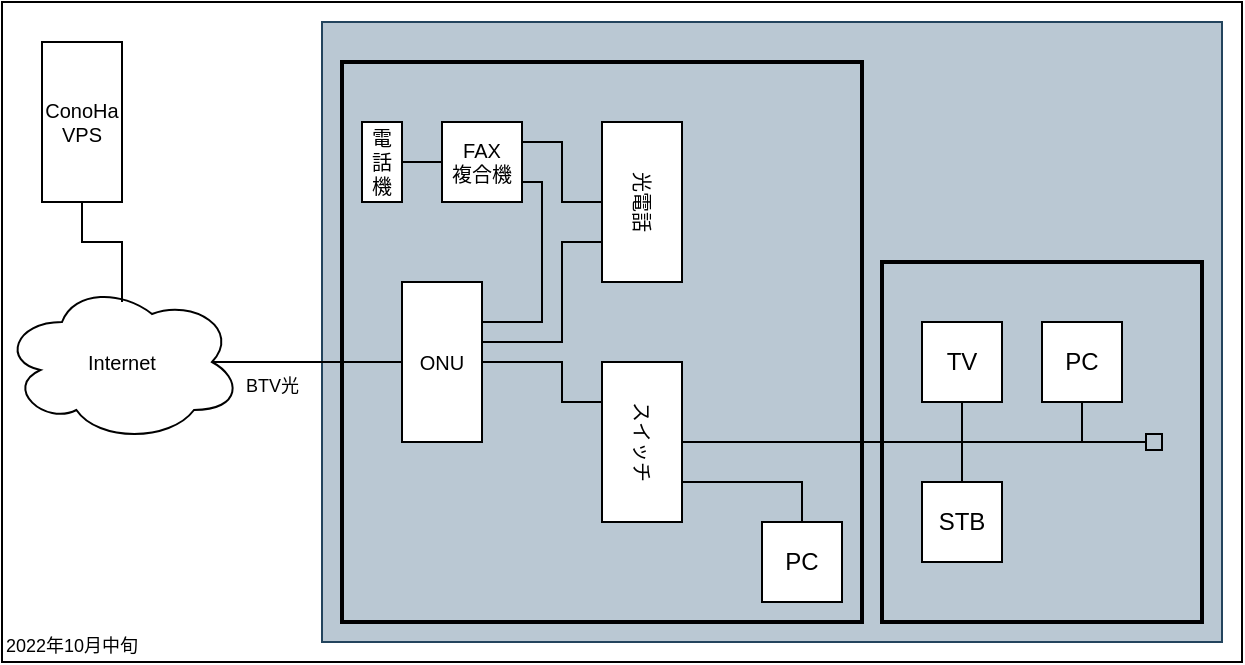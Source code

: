 <mxfile version="23.1.5" type="device">
  <diagram name="ページ1" id="YuJUD3v-lC4tBk_issCE">
    <mxGraphModel dx="757" dy="566" grid="1" gridSize="10" guides="1" tooltips="1" connect="1" arrows="1" fold="1" page="1" pageScale="1" pageWidth="827" pageHeight="1169" math="0" shadow="0">
      <root>
        <mxCell id="0" />
        <mxCell id="1" parent="0" />
        <mxCell id="edahv0hC9N-l4Pk8auLt-33" value="" style="rounded=0;whiteSpace=wrap;html=1;fillColor=none;" vertex="1" parent="1">
          <mxGeometry x="20" y="100" width="620" height="330" as="geometry" />
        </mxCell>
        <mxCell id="edahv0hC9N-l4Pk8auLt-30" value="" style="rounded=0;whiteSpace=wrap;html=1;fillColor=#bac8d3;strokeColor=#23445d;" vertex="1" parent="1">
          <mxGeometry x="180" y="110" width="450" height="310" as="geometry" />
        </mxCell>
        <mxCell id="edahv0hC9N-l4Pk8auLt-2" value="" style="ellipse;shape=cloud;whiteSpace=wrap;html=1;" vertex="1" parent="1">
          <mxGeometry x="20" y="240" width="120" height="80" as="geometry" />
        </mxCell>
        <mxCell id="edahv0hC9N-l4Pk8auLt-13" style="edgeStyle=orthogonalEdgeStyle;rounded=0;orthogonalLoop=1;jettySize=auto;html=1;entryX=1;entryY=0.75;entryDx=0;entryDy=0;endArrow=none;endFill=0;curved=0;" edge="1" parent="1" source="edahv0hC9N-l4Pk8auLt-3" target="edahv0hC9N-l4Pk8auLt-11">
          <mxGeometry relative="1" as="geometry">
            <Array as="points">
              <mxPoint x="290" y="260" />
              <mxPoint x="290" y="190" />
            </Array>
          </mxGeometry>
        </mxCell>
        <mxCell id="edahv0hC9N-l4Pk8auLt-3" value="ONU" style="rounded=0;whiteSpace=wrap;html=1;fontSize=10;" vertex="1" parent="1">
          <mxGeometry x="220" y="240" width="40" height="80" as="geometry" />
        </mxCell>
        <mxCell id="edahv0hC9N-l4Pk8auLt-4" style="edgeStyle=orthogonalEdgeStyle;rounded=0;orthogonalLoop=1;jettySize=auto;html=1;entryX=0.875;entryY=0.5;entryDx=0;entryDy=0;entryPerimeter=0;endArrow=none;endFill=0;" edge="1" parent="1" source="edahv0hC9N-l4Pk8auLt-3" target="edahv0hC9N-l4Pk8auLt-2">
          <mxGeometry relative="1" as="geometry" />
        </mxCell>
        <mxCell id="edahv0hC9N-l4Pk8auLt-6" style="edgeStyle=orthogonalEdgeStyle;rounded=0;orthogonalLoop=1;jettySize=auto;html=1;endArrow=none;endFill=0;curved=0;strokeColor=default;" edge="1" parent="1" source="edahv0hC9N-l4Pk8auLt-5">
          <mxGeometry relative="1" as="geometry">
            <mxPoint x="260" y="290" as="targetPoint" />
            <Array as="points">
              <mxPoint x="300" y="300" />
              <mxPoint x="300" y="280" />
              <mxPoint x="260" y="280" />
            </Array>
          </mxGeometry>
        </mxCell>
        <mxCell id="edahv0hC9N-l4Pk8auLt-20" style="edgeStyle=orthogonalEdgeStyle;rounded=0;orthogonalLoop=1;jettySize=auto;html=1;entryX=0.5;entryY=0;entryDx=0;entryDy=0;endArrow=none;endFill=0;" edge="1" parent="1" source="edahv0hC9N-l4Pk8auLt-5" target="edahv0hC9N-l4Pk8auLt-18">
          <mxGeometry relative="1" as="geometry">
            <Array as="points">
              <mxPoint x="420" y="340" />
            </Array>
          </mxGeometry>
        </mxCell>
        <mxCell id="edahv0hC9N-l4Pk8auLt-21" style="edgeStyle=orthogonalEdgeStyle;rounded=0;orthogonalLoop=1;jettySize=auto;html=1;endArrow=box;endFill=0;" edge="1" parent="1" source="edahv0hC9N-l4Pk8auLt-5">
          <mxGeometry relative="1" as="geometry">
            <mxPoint x="600" y="320" as="targetPoint" />
          </mxGeometry>
        </mxCell>
        <mxCell id="edahv0hC9N-l4Pk8auLt-5" value="" style="rounded=0;whiteSpace=wrap;html=1;horizontal=0;" vertex="1" parent="1">
          <mxGeometry x="320" y="280" width="40" height="80" as="geometry" />
        </mxCell>
        <mxCell id="edahv0hC9N-l4Pk8auLt-8" style="edgeStyle=orthogonalEdgeStyle;rounded=0;orthogonalLoop=1;jettySize=auto;html=1;endArrow=none;endFill=0;curved=0;" edge="1" parent="1" source="edahv0hC9N-l4Pk8auLt-7">
          <mxGeometry relative="1" as="geometry">
            <mxPoint x="260" y="270" as="targetPoint" />
            <Array as="points">
              <mxPoint x="300" y="220" />
              <mxPoint x="300" y="270" />
              <mxPoint x="260" y="270" />
            </Array>
          </mxGeometry>
        </mxCell>
        <mxCell id="edahv0hC9N-l4Pk8auLt-12" style="edgeStyle=orthogonalEdgeStyle;rounded=0;orthogonalLoop=1;jettySize=auto;html=1;entryX=1;entryY=0.5;entryDx=0;entryDy=0;endArrow=none;endFill=0;" edge="1" parent="1" source="edahv0hC9N-l4Pk8auLt-7" target="edahv0hC9N-l4Pk8auLt-11">
          <mxGeometry relative="1" as="geometry">
            <Array as="points">
              <mxPoint x="300" y="200" />
              <mxPoint x="300" y="170" />
              <mxPoint x="280" y="170" />
            </Array>
          </mxGeometry>
        </mxCell>
        <mxCell id="edahv0hC9N-l4Pk8auLt-7" value="" style="rounded=0;whiteSpace=wrap;html=1;horizontal=0;labelPosition=center;verticalLabelPosition=middle;align=center;verticalAlign=middle;direction=west;flipH=0;flipV=1;" vertex="1" parent="1">
          <mxGeometry x="320" y="160" width="40" height="80" as="geometry" />
        </mxCell>
        <mxCell id="edahv0hC9N-l4Pk8auLt-9" value="光電話" style="text;html=1;align=center;verticalAlign=middle;whiteSpace=wrap;rounded=0;horizontal=1;rotation=90;spacingLeft=0;direction=east;flipH=1;flipV=1;fontSize=10;" vertex="1" parent="1">
          <mxGeometry x="310" y="185" width="60" height="30" as="geometry" />
        </mxCell>
        <mxCell id="edahv0hC9N-l4Pk8auLt-10" value="スイッチ" style="text;html=1;align=center;verticalAlign=middle;whiteSpace=wrap;rounded=0;horizontal=1;rotation=90;spacingLeft=0;direction=east;flipH=1;flipV=1;fontSize=10;" vertex="1" parent="1">
          <mxGeometry x="310" y="305" width="60" height="30" as="geometry" />
        </mxCell>
        <mxCell id="edahv0hC9N-l4Pk8auLt-15" style="edgeStyle=orthogonalEdgeStyle;rounded=0;orthogonalLoop=1;jettySize=auto;html=1;exitX=0;exitY=0.5;exitDx=0;exitDy=0;entryX=1;entryY=0.5;entryDx=0;entryDy=0;endArrow=none;endFill=0;" edge="1" parent="1" source="edahv0hC9N-l4Pk8auLt-11" target="edahv0hC9N-l4Pk8auLt-14">
          <mxGeometry relative="1" as="geometry" />
        </mxCell>
        <mxCell id="edahv0hC9N-l4Pk8auLt-11" value="FAX&lt;br style=&quot;font-size: 10px;&quot;&gt;複合機" style="rounded=0;whiteSpace=wrap;html=1;fontSize=10;" vertex="1" parent="1">
          <mxGeometry x="240" y="160" width="40" height="40" as="geometry" />
        </mxCell>
        <mxCell id="edahv0hC9N-l4Pk8auLt-14" value="電話機" style="rounded=0;whiteSpace=wrap;html=1;fontSize=10;" vertex="1" parent="1">
          <mxGeometry x="200" y="160" width="20" height="40" as="geometry" />
        </mxCell>
        <mxCell id="edahv0hC9N-l4Pk8auLt-16" value="Internet" style="text;html=1;align=center;verticalAlign=middle;whiteSpace=wrap;rounded=0;fontSize=10;" vertex="1" parent="1">
          <mxGeometry x="50" y="265" width="60" height="30" as="geometry" />
        </mxCell>
        <mxCell id="edahv0hC9N-l4Pk8auLt-17" value="BTV光" style="text;html=1;align=left;verticalAlign=top;whiteSpace=wrap;rounded=0;fontSize=9;" vertex="1" parent="1">
          <mxGeometry x="140" y="280" width="40" height="20" as="geometry" />
        </mxCell>
        <mxCell id="edahv0hC9N-l4Pk8auLt-18" value="PC" style="rounded=0;whiteSpace=wrap;html=1;" vertex="1" parent="1">
          <mxGeometry x="400" y="360" width="40" height="40" as="geometry" />
        </mxCell>
        <mxCell id="edahv0hC9N-l4Pk8auLt-23" style="edgeStyle=orthogonalEdgeStyle;rounded=0;orthogonalLoop=1;jettySize=auto;html=1;endArrow=none;endFill=0;" edge="1" parent="1" source="edahv0hC9N-l4Pk8auLt-22">
          <mxGeometry relative="1" as="geometry">
            <mxPoint x="500" y="320.0" as="targetPoint" />
          </mxGeometry>
        </mxCell>
        <mxCell id="edahv0hC9N-l4Pk8auLt-22" value="TV" style="rounded=0;whiteSpace=wrap;html=1;" vertex="1" parent="1">
          <mxGeometry x="480" y="260" width="40" height="40" as="geometry" />
        </mxCell>
        <mxCell id="edahv0hC9N-l4Pk8auLt-25" style="edgeStyle=orthogonalEdgeStyle;rounded=0;orthogonalLoop=1;jettySize=auto;html=1;endArrow=none;endFill=0;" edge="1" parent="1" source="edahv0hC9N-l4Pk8auLt-24">
          <mxGeometry relative="1" as="geometry">
            <mxPoint x="500" y="320.0" as="targetPoint" />
          </mxGeometry>
        </mxCell>
        <mxCell id="edahv0hC9N-l4Pk8auLt-24" value="STB" style="rounded=0;whiteSpace=wrap;html=1;" vertex="1" parent="1">
          <mxGeometry x="480" y="340" width="40" height="40" as="geometry" />
        </mxCell>
        <mxCell id="edahv0hC9N-l4Pk8auLt-27" style="edgeStyle=orthogonalEdgeStyle;rounded=0;orthogonalLoop=1;jettySize=auto;html=1;endArrow=none;endFill=0;" edge="1" parent="1" source="edahv0hC9N-l4Pk8auLt-26">
          <mxGeometry relative="1" as="geometry">
            <mxPoint x="560" y="320.0" as="targetPoint" />
          </mxGeometry>
        </mxCell>
        <mxCell id="edahv0hC9N-l4Pk8auLt-26" value="PC" style="rounded=0;whiteSpace=wrap;html=1;" vertex="1" parent="1">
          <mxGeometry x="540" y="260" width="40" height="40" as="geometry" />
        </mxCell>
        <mxCell id="edahv0hC9N-l4Pk8auLt-28" value="" style="rounded=0;whiteSpace=wrap;html=1;fillColor=none;strokeWidth=2;" vertex="1" parent="1">
          <mxGeometry x="460" y="230" width="160" height="180" as="geometry" />
        </mxCell>
        <mxCell id="edahv0hC9N-l4Pk8auLt-29" value="" style="rounded=0;whiteSpace=wrap;html=1;fillColor=none;strokeWidth=2;perimeterSpacing=0;" vertex="1" parent="1">
          <mxGeometry x="190" y="130" width="260" height="280" as="geometry" />
        </mxCell>
        <mxCell id="edahv0hC9N-l4Pk8auLt-31" value="ConoHa&lt;br style=&quot;font-size: 10px;&quot;&gt;VPS" style="rounded=0;whiteSpace=wrap;html=1;fontSize=10;" vertex="1" parent="1">
          <mxGeometry x="40" y="120" width="40" height="80" as="geometry" />
        </mxCell>
        <mxCell id="edahv0hC9N-l4Pk8auLt-32" style="edgeStyle=orthogonalEdgeStyle;rounded=0;orthogonalLoop=1;jettySize=auto;html=1;entryX=0.5;entryY=0.125;entryDx=0;entryDy=0;entryPerimeter=0;endArrow=none;endFill=0;" edge="1" parent="1" source="edahv0hC9N-l4Pk8auLt-31" target="edahv0hC9N-l4Pk8auLt-2">
          <mxGeometry relative="1" as="geometry" />
        </mxCell>
        <mxCell id="edahv0hC9N-l4Pk8auLt-35" value="2022年10月中旬" style="text;html=1;align=left;verticalAlign=top;whiteSpace=wrap;rounded=0;fontSize=9;" vertex="1" parent="1">
          <mxGeometry x="20" y="410" width="70" height="20" as="geometry" />
        </mxCell>
      </root>
    </mxGraphModel>
  </diagram>
</mxfile>

